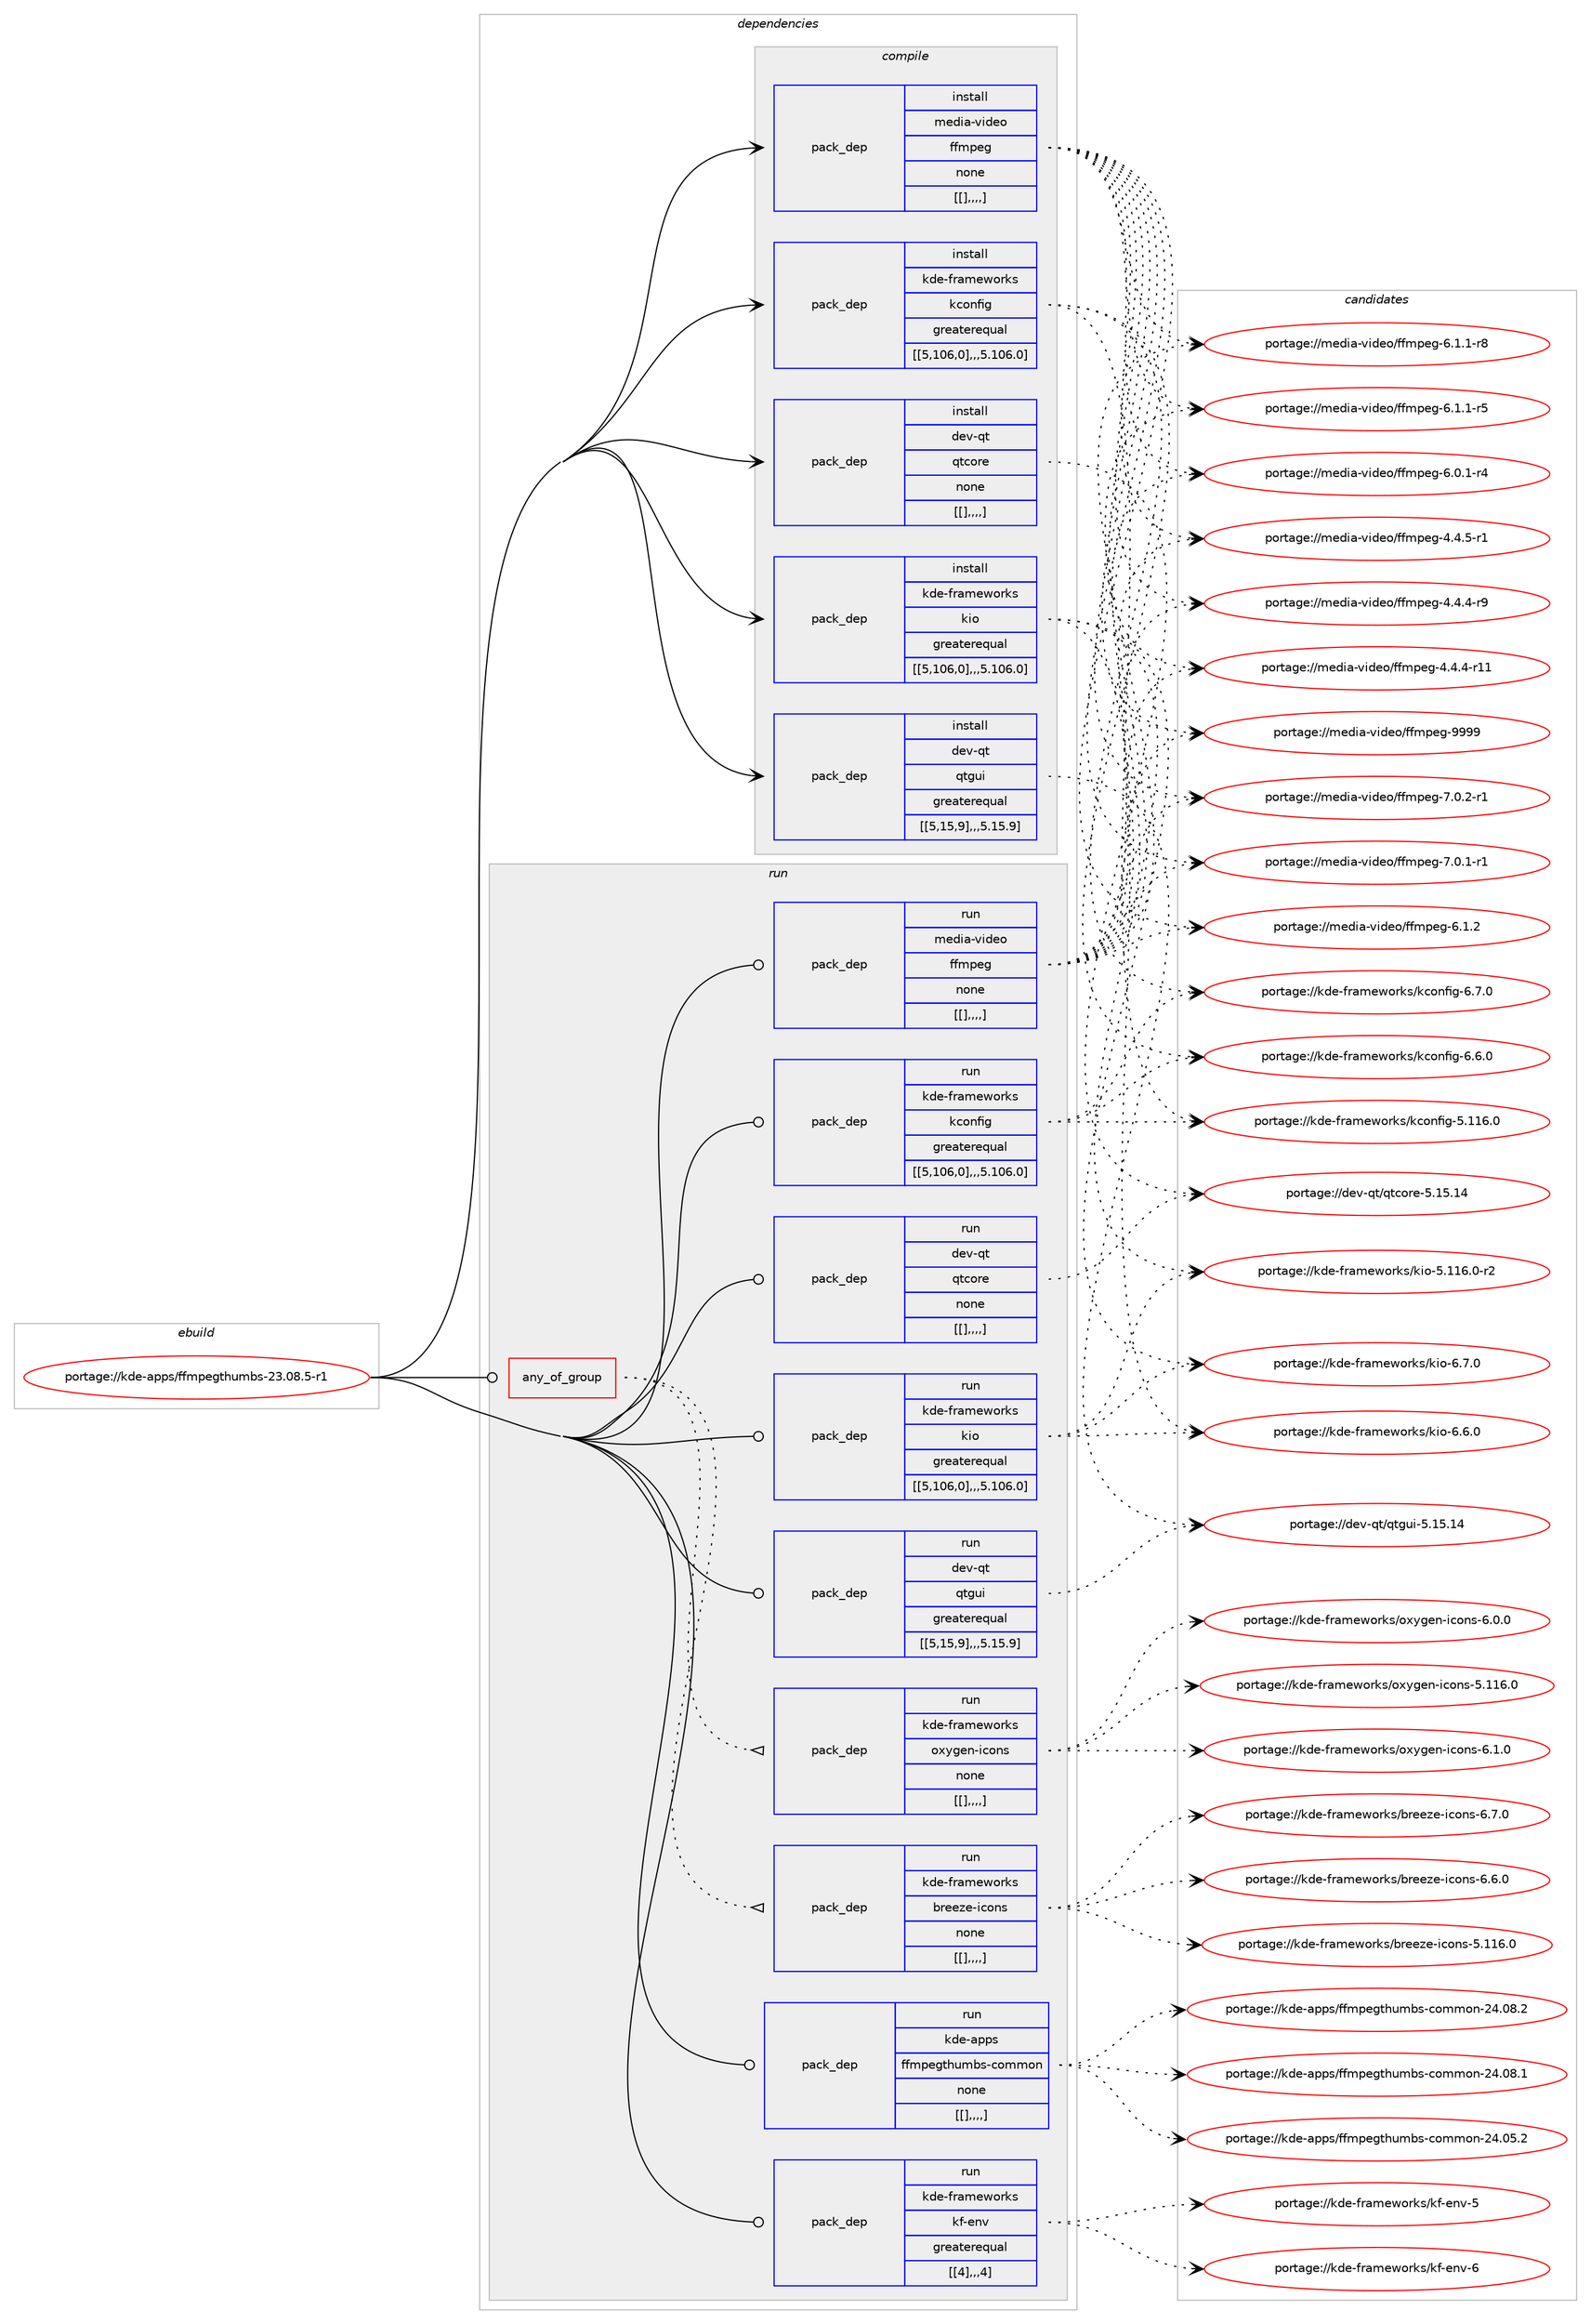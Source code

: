 digraph prolog {

# *************
# Graph options
# *************

newrank=true;
concentrate=true;
compound=true;
graph [rankdir=LR,fontname=Helvetica,fontsize=10,ranksep=1.5];#, ranksep=2.5, nodesep=0.2];
edge  [arrowhead=vee];
node  [fontname=Helvetica,fontsize=10];

# **********
# The ebuild
# **********

subgraph cluster_leftcol {
color=gray;
label=<<i>ebuild</i>>;
id [label="portage://kde-apps/ffmpegthumbs-23.08.5-r1", color=red, width=4, href="../kde-apps/ffmpegthumbs-23.08.5-r1.svg"];
}

# ****************
# The dependencies
# ****************

subgraph cluster_midcol {
color=gray;
label=<<i>dependencies</i>>;
subgraph cluster_compile {
fillcolor="#eeeeee";
style=filled;
label=<<i>compile</i>>;
subgraph pack186713 {
dependency260029 [label=<<TABLE BORDER="0" CELLBORDER="1" CELLSPACING="0" CELLPADDING="4" WIDTH="220"><TR><TD ROWSPAN="6" CELLPADDING="30">pack_dep</TD></TR><TR><TD WIDTH="110">install</TD></TR><TR><TD>dev-qt</TD></TR><TR><TD>qtcore</TD></TR><TR><TD>none</TD></TR><TR><TD>[[],,,,]</TD></TR></TABLE>>, shape=none, color=blue];
}
id:e -> dependency260029:w [weight=20,style="solid",arrowhead="vee"];
subgraph pack186716 {
dependency260033 [label=<<TABLE BORDER="0" CELLBORDER="1" CELLSPACING="0" CELLPADDING="4" WIDTH="220"><TR><TD ROWSPAN="6" CELLPADDING="30">pack_dep</TD></TR><TR><TD WIDTH="110">install</TD></TR><TR><TD>dev-qt</TD></TR><TR><TD>qtgui</TD></TR><TR><TD>greaterequal</TD></TR><TR><TD>[[5,15,9],,,5.15.9]</TD></TR></TABLE>>, shape=none, color=blue];
}
id:e -> dependency260033:w [weight=20,style="solid",arrowhead="vee"];
subgraph pack186740 {
dependency260051 [label=<<TABLE BORDER="0" CELLBORDER="1" CELLSPACING="0" CELLPADDING="4" WIDTH="220"><TR><TD ROWSPAN="6" CELLPADDING="30">pack_dep</TD></TR><TR><TD WIDTH="110">install</TD></TR><TR><TD>kde-frameworks</TD></TR><TR><TD>kconfig</TD></TR><TR><TD>greaterequal</TD></TR><TR><TD>[[5,106,0],,,5.106.0]</TD></TR></TABLE>>, shape=none, color=blue];
}
id:e -> dependency260051:w [weight=20,style="solid",arrowhead="vee"];
subgraph pack186743 {
dependency260149 [label=<<TABLE BORDER="0" CELLBORDER="1" CELLSPACING="0" CELLPADDING="4" WIDTH="220"><TR><TD ROWSPAN="6" CELLPADDING="30">pack_dep</TD></TR><TR><TD WIDTH="110">install</TD></TR><TR><TD>kde-frameworks</TD></TR><TR><TD>kio</TD></TR><TR><TD>greaterequal</TD></TR><TR><TD>[[5,106,0],,,5.106.0]</TD></TR></TABLE>>, shape=none, color=blue];
}
id:e -> dependency260149:w [weight=20,style="solid",arrowhead="vee"];
subgraph pack186830 {
dependency260172 [label=<<TABLE BORDER="0" CELLBORDER="1" CELLSPACING="0" CELLPADDING="4" WIDTH="220"><TR><TD ROWSPAN="6" CELLPADDING="30">pack_dep</TD></TR><TR><TD WIDTH="110">install</TD></TR><TR><TD>media-video</TD></TR><TR><TD>ffmpeg</TD></TR><TR><TD>none</TD></TR><TR><TD>[[],,,,]</TD></TR></TABLE>>, shape=none, color=blue];
}
id:e -> dependency260172:w [weight=20,style="solid",arrowhead="vee"];
}
subgraph cluster_compileandrun {
fillcolor="#eeeeee";
style=filled;
label=<<i>compile and run</i>>;
}
subgraph cluster_run {
fillcolor="#eeeeee";
style=filled;
label=<<i>run</i>>;
subgraph any1587 {
dependency260245 [label=<<TABLE BORDER="0" CELLBORDER="1" CELLSPACING="0" CELLPADDING="4"><TR><TD CELLPADDING="10">any_of_group</TD></TR></TABLE>>, shape=none, color=red];subgraph pack186927 {
dependency260361 [label=<<TABLE BORDER="0" CELLBORDER="1" CELLSPACING="0" CELLPADDING="4" WIDTH="220"><TR><TD ROWSPAN="6" CELLPADDING="30">pack_dep</TD></TR><TR><TD WIDTH="110">run</TD></TR><TR><TD>kde-frameworks</TD></TR><TR><TD>breeze-icons</TD></TR><TR><TD>none</TD></TR><TR><TD>[[],,,,]</TD></TR></TABLE>>, shape=none, color=blue];
}
dependency260245:e -> dependency260361:w [weight=20,style="dotted",arrowhead="oinv"];
subgraph pack187074 {
dependency260416 [label=<<TABLE BORDER="0" CELLBORDER="1" CELLSPACING="0" CELLPADDING="4" WIDTH="220"><TR><TD ROWSPAN="6" CELLPADDING="30">pack_dep</TD></TR><TR><TD WIDTH="110">run</TD></TR><TR><TD>kde-frameworks</TD></TR><TR><TD>oxygen-icons</TD></TR><TR><TD>none</TD></TR><TR><TD>[[],,,,]</TD></TR></TABLE>>, shape=none, color=blue];
}
dependency260245:e -> dependency260416:w [weight=20,style="dotted",arrowhead="oinv"];
}
id:e -> dependency260245:w [weight=20,style="solid",arrowhead="odot"];
subgraph pack187102 {
dependency260479 [label=<<TABLE BORDER="0" CELLBORDER="1" CELLSPACING="0" CELLPADDING="4" WIDTH="220"><TR><TD ROWSPAN="6" CELLPADDING="30">pack_dep</TD></TR><TR><TD WIDTH="110">run</TD></TR><TR><TD>dev-qt</TD></TR><TR><TD>qtcore</TD></TR><TR><TD>none</TD></TR><TR><TD>[[],,,,]</TD></TR></TABLE>>, shape=none, color=blue];
}
id:e -> dependency260479:w [weight=20,style="solid",arrowhead="odot"];
subgraph pack187142 {
dependency260486 [label=<<TABLE BORDER="0" CELLBORDER="1" CELLSPACING="0" CELLPADDING="4" WIDTH="220"><TR><TD ROWSPAN="6" CELLPADDING="30">pack_dep</TD></TR><TR><TD WIDTH="110">run</TD></TR><TR><TD>dev-qt</TD></TR><TR><TD>qtgui</TD></TR><TR><TD>greaterequal</TD></TR><TR><TD>[[5,15,9],,,5.15.9]</TD></TR></TABLE>>, shape=none, color=blue];
}
id:e -> dependency260486:w [weight=20,style="solid",arrowhead="odot"];
subgraph pack187211 {
dependency260559 [label=<<TABLE BORDER="0" CELLBORDER="1" CELLSPACING="0" CELLPADDING="4" WIDTH="220"><TR><TD ROWSPAN="6" CELLPADDING="30">pack_dep</TD></TR><TR><TD WIDTH="110">run</TD></TR><TR><TD>kde-apps</TD></TR><TR><TD>ffmpegthumbs-common</TD></TR><TR><TD>none</TD></TR><TR><TD>[[],,,,]</TD></TR></TABLE>>, shape=none, color=blue];
}
id:e -> dependency260559:w [weight=20,style="solid",arrowhead="odot"];
subgraph pack187236 {
dependency260591 [label=<<TABLE BORDER="0" CELLBORDER="1" CELLSPACING="0" CELLPADDING="4" WIDTH="220"><TR><TD ROWSPAN="6" CELLPADDING="30">pack_dep</TD></TR><TR><TD WIDTH="110">run</TD></TR><TR><TD>kde-frameworks</TD></TR><TR><TD>kconfig</TD></TR><TR><TD>greaterequal</TD></TR><TR><TD>[[5,106,0],,,5.106.0]</TD></TR></TABLE>>, shape=none, color=blue];
}
id:e -> dependency260591:w [weight=20,style="solid",arrowhead="odot"];
subgraph pack187283 {
dependency260639 [label=<<TABLE BORDER="0" CELLBORDER="1" CELLSPACING="0" CELLPADDING="4" WIDTH="220"><TR><TD ROWSPAN="6" CELLPADDING="30">pack_dep</TD></TR><TR><TD WIDTH="110">run</TD></TR><TR><TD>kde-frameworks</TD></TR><TR><TD>kf-env</TD></TR><TR><TD>greaterequal</TD></TR><TR><TD>[[4],,,4]</TD></TR></TABLE>>, shape=none, color=blue];
}
id:e -> dependency260639:w [weight=20,style="solid",arrowhead="odot"];
subgraph pack187312 {
dependency260665 [label=<<TABLE BORDER="0" CELLBORDER="1" CELLSPACING="0" CELLPADDING="4" WIDTH="220"><TR><TD ROWSPAN="6" CELLPADDING="30">pack_dep</TD></TR><TR><TD WIDTH="110">run</TD></TR><TR><TD>kde-frameworks</TD></TR><TR><TD>kio</TD></TR><TR><TD>greaterequal</TD></TR><TR><TD>[[5,106,0],,,5.106.0]</TD></TR></TABLE>>, shape=none, color=blue];
}
id:e -> dependency260665:w [weight=20,style="solid",arrowhead="odot"];
subgraph pack187338 {
dependency260693 [label=<<TABLE BORDER="0" CELLBORDER="1" CELLSPACING="0" CELLPADDING="4" WIDTH="220"><TR><TD ROWSPAN="6" CELLPADDING="30">pack_dep</TD></TR><TR><TD WIDTH="110">run</TD></TR><TR><TD>media-video</TD></TR><TR><TD>ffmpeg</TD></TR><TR><TD>none</TD></TR><TR><TD>[[],,,,]</TD></TR></TABLE>>, shape=none, color=blue];
}
id:e -> dependency260693:w [weight=20,style="solid",arrowhead="odot"];
}
}

# **************
# The candidates
# **************

subgraph cluster_choices {
rank=same;
color=gray;
label=<<i>candidates</i>>;

subgraph choice186494 {
color=black;
nodesep=1;
choice1001011184511311647113116991111141014553464953464952 [label="portage://dev-qt/qtcore-5.15.14", color=red, width=4,href="../dev-qt/qtcore-5.15.14.svg"];
dependency260029:e -> choice1001011184511311647113116991111141014553464953464952:w [style=dotted,weight="100"];
}
subgraph choice186501 {
color=black;
nodesep=1;
choice10010111845113116471131161031171054553464953464952 [label="portage://dev-qt/qtgui-5.15.14", color=red, width=4,href="../dev-qt/qtgui-5.15.14.svg"];
dependency260033:e -> choice10010111845113116471131161031171054553464953464952:w [style=dotted,weight="100"];
}
subgraph choice186522 {
color=black;
nodesep=1;
choice10710010145102114971091011191111141071154710799111110102105103455446554648 [label="portage://kde-frameworks/kconfig-6.7.0", color=red, width=4,href="../kde-frameworks/kconfig-6.7.0.svg"];
choice10710010145102114971091011191111141071154710799111110102105103455446544648 [label="portage://kde-frameworks/kconfig-6.6.0", color=red, width=4,href="../kde-frameworks/kconfig-6.6.0.svg"];
choice107100101451021149710910111911111410711547107991111101021051034553464949544648 [label="portage://kde-frameworks/kconfig-5.116.0", color=red, width=4,href="../kde-frameworks/kconfig-5.116.0.svg"];
dependency260051:e -> choice10710010145102114971091011191111141071154710799111110102105103455446554648:w [style=dotted,weight="100"];
dependency260051:e -> choice10710010145102114971091011191111141071154710799111110102105103455446544648:w [style=dotted,weight="100"];
dependency260051:e -> choice107100101451021149710910111911111410711547107991111101021051034553464949544648:w [style=dotted,weight="100"];
}
subgraph choice186538 {
color=black;
nodesep=1;
choice107100101451021149710910111911111410711547107105111455446554648 [label="portage://kde-frameworks/kio-6.7.0", color=red, width=4,href="../kde-frameworks/kio-6.7.0.svg"];
choice107100101451021149710910111911111410711547107105111455446544648 [label="portage://kde-frameworks/kio-6.6.0", color=red, width=4,href="../kde-frameworks/kio-6.6.0.svg"];
choice10710010145102114971091011191111141071154710710511145534649495446484511450 [label="portage://kde-frameworks/kio-5.116.0-r2", color=red, width=4,href="../kde-frameworks/kio-5.116.0-r2.svg"];
dependency260149:e -> choice107100101451021149710910111911111410711547107105111455446554648:w [style=dotted,weight="100"];
dependency260149:e -> choice107100101451021149710910111911111410711547107105111455446544648:w [style=dotted,weight="100"];
dependency260149:e -> choice10710010145102114971091011191111141071154710710511145534649495446484511450:w [style=dotted,weight="100"];
}
subgraph choice186550 {
color=black;
nodesep=1;
choice1091011001059745118105100101111471021021091121011034557575757 [label="portage://media-video/ffmpeg-9999", color=red, width=4,href="../media-video/ffmpeg-9999.svg"];
choice1091011001059745118105100101111471021021091121011034555464846504511449 [label="portage://media-video/ffmpeg-7.0.2-r1", color=red, width=4,href="../media-video/ffmpeg-7.0.2-r1.svg"];
choice1091011001059745118105100101111471021021091121011034555464846494511449 [label="portage://media-video/ffmpeg-7.0.1-r1", color=red, width=4,href="../media-video/ffmpeg-7.0.1-r1.svg"];
choice109101100105974511810510010111147102102109112101103455446494650 [label="portage://media-video/ffmpeg-6.1.2", color=red, width=4,href="../media-video/ffmpeg-6.1.2.svg"];
choice1091011001059745118105100101111471021021091121011034554464946494511456 [label="portage://media-video/ffmpeg-6.1.1-r8", color=red, width=4,href="../media-video/ffmpeg-6.1.1-r8.svg"];
choice1091011001059745118105100101111471021021091121011034554464946494511453 [label="portage://media-video/ffmpeg-6.1.1-r5", color=red, width=4,href="../media-video/ffmpeg-6.1.1-r5.svg"];
choice1091011001059745118105100101111471021021091121011034554464846494511452 [label="portage://media-video/ffmpeg-6.0.1-r4", color=red, width=4,href="../media-video/ffmpeg-6.0.1-r4.svg"];
choice1091011001059745118105100101111471021021091121011034552465246534511449 [label="portage://media-video/ffmpeg-4.4.5-r1", color=red, width=4,href="../media-video/ffmpeg-4.4.5-r1.svg"];
choice1091011001059745118105100101111471021021091121011034552465246524511457 [label="portage://media-video/ffmpeg-4.4.4-r9", color=red, width=4,href="../media-video/ffmpeg-4.4.4-r9.svg"];
choice109101100105974511810510010111147102102109112101103455246524652451144949 [label="portage://media-video/ffmpeg-4.4.4-r11", color=red, width=4,href="../media-video/ffmpeg-4.4.4-r11.svg"];
dependency260172:e -> choice1091011001059745118105100101111471021021091121011034557575757:w [style=dotted,weight="100"];
dependency260172:e -> choice1091011001059745118105100101111471021021091121011034555464846504511449:w [style=dotted,weight="100"];
dependency260172:e -> choice1091011001059745118105100101111471021021091121011034555464846494511449:w [style=dotted,weight="100"];
dependency260172:e -> choice109101100105974511810510010111147102102109112101103455446494650:w [style=dotted,weight="100"];
dependency260172:e -> choice1091011001059745118105100101111471021021091121011034554464946494511456:w [style=dotted,weight="100"];
dependency260172:e -> choice1091011001059745118105100101111471021021091121011034554464946494511453:w [style=dotted,weight="100"];
dependency260172:e -> choice1091011001059745118105100101111471021021091121011034554464846494511452:w [style=dotted,weight="100"];
dependency260172:e -> choice1091011001059745118105100101111471021021091121011034552465246534511449:w [style=dotted,weight="100"];
dependency260172:e -> choice1091011001059745118105100101111471021021091121011034552465246524511457:w [style=dotted,weight="100"];
dependency260172:e -> choice109101100105974511810510010111147102102109112101103455246524652451144949:w [style=dotted,weight="100"];
}
subgraph choice186610 {
color=black;
nodesep=1;
choice107100101451021149710910111911111410711547981141011011221014510599111110115455446554648 [label="portage://kde-frameworks/breeze-icons-6.7.0", color=red, width=4,href="../kde-frameworks/breeze-icons-6.7.0.svg"];
choice107100101451021149710910111911111410711547981141011011221014510599111110115455446544648 [label="portage://kde-frameworks/breeze-icons-6.6.0", color=red, width=4,href="../kde-frameworks/breeze-icons-6.6.0.svg"];
choice1071001014510211497109101119111114107115479811410110112210145105991111101154553464949544648 [label="portage://kde-frameworks/breeze-icons-5.116.0", color=red, width=4,href="../kde-frameworks/breeze-icons-5.116.0.svg"];
dependency260361:e -> choice107100101451021149710910111911111410711547981141011011221014510599111110115455446554648:w [style=dotted,weight="100"];
dependency260361:e -> choice107100101451021149710910111911111410711547981141011011221014510599111110115455446544648:w [style=dotted,weight="100"];
dependency260361:e -> choice1071001014510211497109101119111114107115479811410110112210145105991111101154553464949544648:w [style=dotted,weight="100"];
}
subgraph choice186630 {
color=black;
nodesep=1;
choice1071001014510211497109101119111114107115471111201211031011104510599111110115455446494648 [label="portage://kde-frameworks/oxygen-icons-6.1.0", color=red, width=4,href="../kde-frameworks/oxygen-icons-6.1.0.svg"];
choice1071001014510211497109101119111114107115471111201211031011104510599111110115455446484648 [label="portage://kde-frameworks/oxygen-icons-6.0.0", color=red, width=4,href="../kde-frameworks/oxygen-icons-6.0.0.svg"];
choice10710010145102114971091011191111141071154711112012110310111045105991111101154553464949544648 [label="portage://kde-frameworks/oxygen-icons-5.116.0", color=red, width=4,href="../kde-frameworks/oxygen-icons-5.116.0.svg"];
dependency260416:e -> choice1071001014510211497109101119111114107115471111201211031011104510599111110115455446494648:w [style=dotted,weight="100"];
dependency260416:e -> choice1071001014510211497109101119111114107115471111201211031011104510599111110115455446484648:w [style=dotted,weight="100"];
dependency260416:e -> choice10710010145102114971091011191111141071154711112012110310111045105991111101154553464949544648:w [style=dotted,weight="100"];
}
subgraph choice186635 {
color=black;
nodesep=1;
choice1001011184511311647113116991111141014553464953464952 [label="portage://dev-qt/qtcore-5.15.14", color=red, width=4,href="../dev-qt/qtcore-5.15.14.svg"];
dependency260479:e -> choice1001011184511311647113116991111141014553464953464952:w [style=dotted,weight="100"];
}
subgraph choice186651 {
color=black;
nodesep=1;
choice10010111845113116471131161031171054553464953464952 [label="portage://dev-qt/qtgui-5.15.14", color=red, width=4,href="../dev-qt/qtgui-5.15.14.svg"];
dependency260486:e -> choice10010111845113116471131161031171054553464953464952:w [style=dotted,weight="100"];
}
subgraph choice186654 {
color=black;
nodesep=1;
choice1071001014597112112115471021021091121011031161041171099811545991111091091111104550524648564650 [label="portage://kde-apps/ffmpegthumbs-common-24.08.2", color=red, width=4,href="../kde-apps/ffmpegthumbs-common-24.08.2.svg"];
choice1071001014597112112115471021021091121011031161041171099811545991111091091111104550524648564649 [label="portage://kde-apps/ffmpegthumbs-common-24.08.1", color=red, width=4,href="../kde-apps/ffmpegthumbs-common-24.08.1.svg"];
choice1071001014597112112115471021021091121011031161041171099811545991111091091111104550524648534650 [label="portage://kde-apps/ffmpegthumbs-common-24.05.2", color=red, width=4,href="../kde-apps/ffmpegthumbs-common-24.05.2.svg"];
dependency260559:e -> choice1071001014597112112115471021021091121011031161041171099811545991111091091111104550524648564650:w [style=dotted,weight="100"];
dependency260559:e -> choice1071001014597112112115471021021091121011031161041171099811545991111091091111104550524648564649:w [style=dotted,weight="100"];
dependency260559:e -> choice1071001014597112112115471021021091121011031161041171099811545991111091091111104550524648534650:w [style=dotted,weight="100"];
}
subgraph choice186686 {
color=black;
nodesep=1;
choice10710010145102114971091011191111141071154710799111110102105103455446554648 [label="portage://kde-frameworks/kconfig-6.7.0", color=red, width=4,href="../kde-frameworks/kconfig-6.7.0.svg"];
choice10710010145102114971091011191111141071154710799111110102105103455446544648 [label="portage://kde-frameworks/kconfig-6.6.0", color=red, width=4,href="../kde-frameworks/kconfig-6.6.0.svg"];
choice107100101451021149710910111911111410711547107991111101021051034553464949544648 [label="portage://kde-frameworks/kconfig-5.116.0", color=red, width=4,href="../kde-frameworks/kconfig-5.116.0.svg"];
dependency260591:e -> choice10710010145102114971091011191111141071154710799111110102105103455446554648:w [style=dotted,weight="100"];
dependency260591:e -> choice10710010145102114971091011191111141071154710799111110102105103455446544648:w [style=dotted,weight="100"];
dependency260591:e -> choice107100101451021149710910111911111410711547107991111101021051034553464949544648:w [style=dotted,weight="100"];
}
subgraph choice186694 {
color=black;
nodesep=1;
choice107100101451021149710910111911111410711547107102451011101184554 [label="portage://kde-frameworks/kf-env-6", color=red, width=4,href="../kde-frameworks/kf-env-6.svg"];
choice107100101451021149710910111911111410711547107102451011101184553 [label="portage://kde-frameworks/kf-env-5", color=red, width=4,href="../kde-frameworks/kf-env-5.svg"];
dependency260639:e -> choice107100101451021149710910111911111410711547107102451011101184554:w [style=dotted,weight="100"];
dependency260639:e -> choice107100101451021149710910111911111410711547107102451011101184553:w [style=dotted,weight="100"];
}
subgraph choice186698 {
color=black;
nodesep=1;
choice107100101451021149710910111911111410711547107105111455446554648 [label="portage://kde-frameworks/kio-6.7.0", color=red, width=4,href="../kde-frameworks/kio-6.7.0.svg"];
choice107100101451021149710910111911111410711547107105111455446544648 [label="portage://kde-frameworks/kio-6.6.0", color=red, width=4,href="../kde-frameworks/kio-6.6.0.svg"];
choice10710010145102114971091011191111141071154710710511145534649495446484511450 [label="portage://kde-frameworks/kio-5.116.0-r2", color=red, width=4,href="../kde-frameworks/kio-5.116.0-r2.svg"];
dependency260665:e -> choice107100101451021149710910111911111410711547107105111455446554648:w [style=dotted,weight="100"];
dependency260665:e -> choice107100101451021149710910111911111410711547107105111455446544648:w [style=dotted,weight="100"];
dependency260665:e -> choice10710010145102114971091011191111141071154710710511145534649495446484511450:w [style=dotted,weight="100"];
}
subgraph choice186699 {
color=black;
nodesep=1;
choice1091011001059745118105100101111471021021091121011034557575757 [label="portage://media-video/ffmpeg-9999", color=red, width=4,href="../media-video/ffmpeg-9999.svg"];
choice1091011001059745118105100101111471021021091121011034555464846504511449 [label="portage://media-video/ffmpeg-7.0.2-r1", color=red, width=4,href="../media-video/ffmpeg-7.0.2-r1.svg"];
choice1091011001059745118105100101111471021021091121011034555464846494511449 [label="portage://media-video/ffmpeg-7.0.1-r1", color=red, width=4,href="../media-video/ffmpeg-7.0.1-r1.svg"];
choice109101100105974511810510010111147102102109112101103455446494650 [label="portage://media-video/ffmpeg-6.1.2", color=red, width=4,href="../media-video/ffmpeg-6.1.2.svg"];
choice1091011001059745118105100101111471021021091121011034554464946494511456 [label="portage://media-video/ffmpeg-6.1.1-r8", color=red, width=4,href="../media-video/ffmpeg-6.1.1-r8.svg"];
choice1091011001059745118105100101111471021021091121011034554464946494511453 [label="portage://media-video/ffmpeg-6.1.1-r5", color=red, width=4,href="../media-video/ffmpeg-6.1.1-r5.svg"];
choice1091011001059745118105100101111471021021091121011034554464846494511452 [label="portage://media-video/ffmpeg-6.0.1-r4", color=red, width=4,href="../media-video/ffmpeg-6.0.1-r4.svg"];
choice1091011001059745118105100101111471021021091121011034552465246534511449 [label="portage://media-video/ffmpeg-4.4.5-r1", color=red, width=4,href="../media-video/ffmpeg-4.4.5-r1.svg"];
choice1091011001059745118105100101111471021021091121011034552465246524511457 [label="portage://media-video/ffmpeg-4.4.4-r9", color=red, width=4,href="../media-video/ffmpeg-4.4.4-r9.svg"];
choice109101100105974511810510010111147102102109112101103455246524652451144949 [label="portage://media-video/ffmpeg-4.4.4-r11", color=red, width=4,href="../media-video/ffmpeg-4.4.4-r11.svg"];
dependency260693:e -> choice1091011001059745118105100101111471021021091121011034557575757:w [style=dotted,weight="100"];
dependency260693:e -> choice1091011001059745118105100101111471021021091121011034555464846504511449:w [style=dotted,weight="100"];
dependency260693:e -> choice1091011001059745118105100101111471021021091121011034555464846494511449:w [style=dotted,weight="100"];
dependency260693:e -> choice109101100105974511810510010111147102102109112101103455446494650:w [style=dotted,weight="100"];
dependency260693:e -> choice1091011001059745118105100101111471021021091121011034554464946494511456:w [style=dotted,weight="100"];
dependency260693:e -> choice1091011001059745118105100101111471021021091121011034554464946494511453:w [style=dotted,weight="100"];
dependency260693:e -> choice1091011001059745118105100101111471021021091121011034554464846494511452:w [style=dotted,weight="100"];
dependency260693:e -> choice1091011001059745118105100101111471021021091121011034552465246534511449:w [style=dotted,weight="100"];
dependency260693:e -> choice1091011001059745118105100101111471021021091121011034552465246524511457:w [style=dotted,weight="100"];
dependency260693:e -> choice109101100105974511810510010111147102102109112101103455246524652451144949:w [style=dotted,weight="100"];
}
}

}

